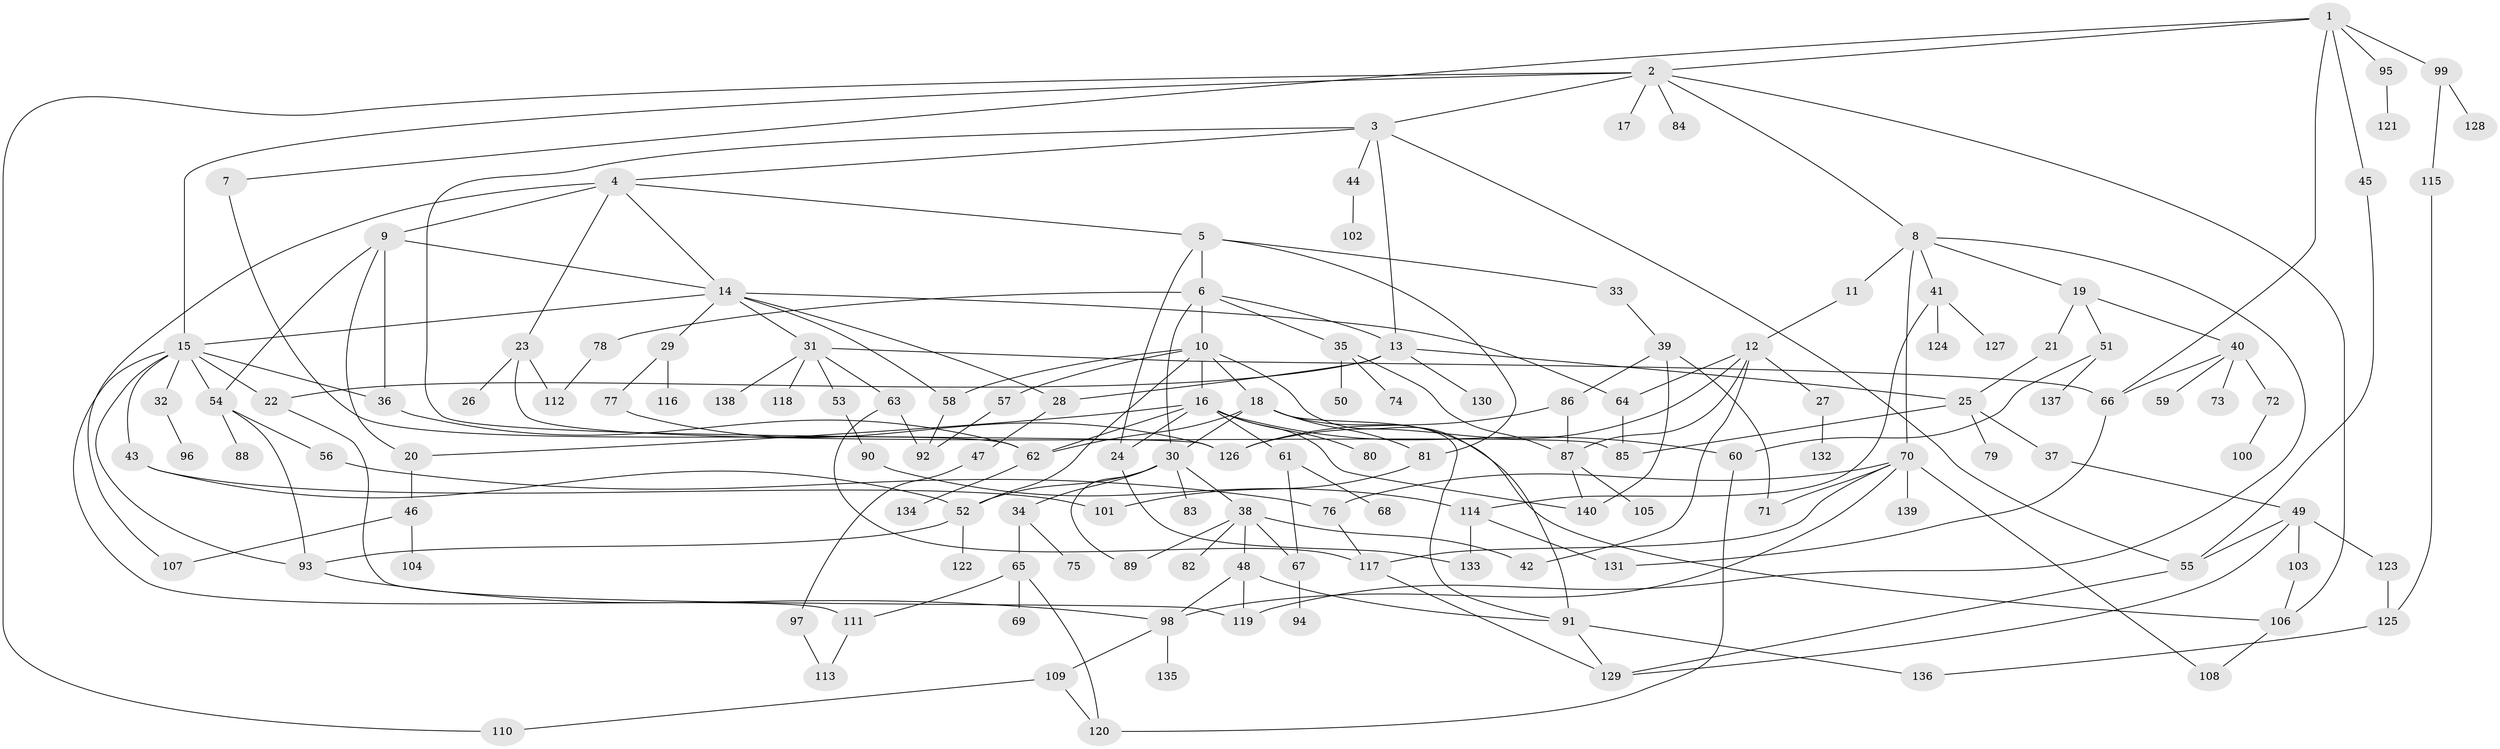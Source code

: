 // coarse degree distribution, {6: 0.08928571428571429, 14: 0.017857142857142856, 10: 0.03571428571428571, 2: 0.19642857142857142, 11: 0.017857142857142856, 5: 0.07142857142857142, 9: 0.017857142857142856, 7: 0.03571428571428571, 3: 0.16071428571428573, 4: 0.26785714285714285, 1: 0.08928571428571429}
// Generated by graph-tools (version 1.1) at 2025/48/03/04/25 22:48:40]
// undirected, 140 vertices, 208 edges
graph export_dot {
  node [color=gray90,style=filled];
  1;
  2;
  3;
  4;
  5;
  6;
  7;
  8;
  9;
  10;
  11;
  12;
  13;
  14;
  15;
  16;
  17;
  18;
  19;
  20;
  21;
  22;
  23;
  24;
  25;
  26;
  27;
  28;
  29;
  30;
  31;
  32;
  33;
  34;
  35;
  36;
  37;
  38;
  39;
  40;
  41;
  42;
  43;
  44;
  45;
  46;
  47;
  48;
  49;
  50;
  51;
  52;
  53;
  54;
  55;
  56;
  57;
  58;
  59;
  60;
  61;
  62;
  63;
  64;
  65;
  66;
  67;
  68;
  69;
  70;
  71;
  72;
  73;
  74;
  75;
  76;
  77;
  78;
  79;
  80;
  81;
  82;
  83;
  84;
  85;
  86;
  87;
  88;
  89;
  90;
  91;
  92;
  93;
  94;
  95;
  96;
  97;
  98;
  99;
  100;
  101;
  102;
  103;
  104;
  105;
  106;
  107;
  108;
  109;
  110;
  111;
  112;
  113;
  114;
  115;
  116;
  117;
  118;
  119;
  120;
  121;
  122;
  123;
  124;
  125;
  126;
  127;
  128;
  129;
  130;
  131;
  132;
  133;
  134;
  135;
  136;
  137;
  138;
  139;
  140;
  1 -- 2;
  1 -- 7;
  1 -- 45;
  1 -- 66;
  1 -- 95;
  1 -- 99;
  2 -- 3;
  2 -- 8;
  2 -- 15;
  2 -- 17;
  2 -- 84;
  2 -- 106;
  2 -- 110;
  3 -- 4;
  3 -- 13;
  3 -- 44;
  3 -- 126;
  3 -- 55;
  4 -- 5;
  4 -- 9;
  4 -- 14;
  4 -- 23;
  4 -- 107;
  5 -- 6;
  5 -- 33;
  5 -- 81;
  5 -- 24;
  6 -- 10;
  6 -- 35;
  6 -- 78;
  6 -- 30;
  6 -- 13;
  7 -- 62;
  8 -- 11;
  8 -- 19;
  8 -- 41;
  8 -- 70;
  8 -- 119;
  9 -- 36;
  9 -- 20;
  9 -- 54;
  9 -- 14;
  10 -- 16;
  10 -- 18;
  10 -- 57;
  10 -- 58;
  10 -- 52;
  10 -- 91;
  11 -- 12;
  12 -- 27;
  12 -- 64;
  12 -- 87;
  12 -- 42;
  12 -- 126;
  13 -- 130;
  13 -- 25;
  13 -- 28;
  13 -- 22;
  14 -- 28;
  14 -- 29;
  14 -- 31;
  14 -- 58;
  14 -- 64;
  14 -- 15;
  15 -- 22;
  15 -- 32;
  15 -- 43;
  15 -- 54;
  15 -- 111;
  15 -- 36;
  15 -- 93;
  16 -- 20;
  16 -- 24;
  16 -- 61;
  16 -- 80;
  16 -- 62;
  16 -- 60;
  16 -- 140;
  18 -- 30;
  18 -- 81;
  18 -- 106;
  18 -- 62;
  18 -- 91;
  19 -- 21;
  19 -- 40;
  19 -- 51;
  20 -- 46;
  21 -- 25;
  22 -- 119;
  23 -- 26;
  23 -- 85;
  23 -- 112;
  24 -- 133;
  25 -- 37;
  25 -- 79;
  25 -- 85;
  27 -- 132;
  28 -- 47;
  29 -- 77;
  29 -- 116;
  30 -- 34;
  30 -- 38;
  30 -- 52;
  30 -- 83;
  30 -- 89;
  31 -- 53;
  31 -- 63;
  31 -- 118;
  31 -- 138;
  31 -- 66;
  32 -- 96;
  33 -- 39;
  34 -- 65;
  34 -- 75;
  35 -- 50;
  35 -- 74;
  35 -- 87;
  36 -- 62;
  37 -- 49;
  38 -- 42;
  38 -- 48;
  38 -- 67;
  38 -- 82;
  38 -- 89;
  39 -- 71;
  39 -- 86;
  39 -- 140;
  40 -- 59;
  40 -- 72;
  40 -- 73;
  40 -- 66;
  41 -- 124;
  41 -- 127;
  41 -- 114;
  43 -- 52;
  43 -- 101;
  44 -- 102;
  45 -- 55;
  46 -- 104;
  46 -- 107;
  47 -- 97;
  48 -- 91;
  48 -- 119;
  48 -- 98;
  49 -- 103;
  49 -- 123;
  49 -- 55;
  49 -- 129;
  51 -- 60;
  51 -- 137;
  52 -- 122;
  52 -- 93;
  53 -- 90;
  54 -- 56;
  54 -- 88;
  54 -- 93;
  55 -- 129;
  56 -- 76;
  57 -- 92;
  58 -- 92;
  60 -- 120;
  61 -- 68;
  61 -- 67;
  62 -- 134;
  63 -- 92;
  63 -- 117;
  64 -- 85;
  65 -- 69;
  65 -- 120;
  65 -- 111;
  66 -- 131;
  67 -- 94;
  70 -- 108;
  70 -- 139;
  70 -- 76;
  70 -- 71;
  70 -- 98;
  70 -- 117;
  72 -- 100;
  76 -- 117;
  77 -- 126;
  78 -- 112;
  81 -- 101;
  86 -- 126;
  86 -- 87;
  87 -- 105;
  87 -- 140;
  90 -- 114;
  91 -- 136;
  91 -- 129;
  93 -- 98;
  95 -- 121;
  97 -- 113;
  98 -- 109;
  98 -- 135;
  99 -- 115;
  99 -- 128;
  103 -- 106;
  106 -- 108;
  109 -- 110;
  109 -- 120;
  111 -- 113;
  114 -- 133;
  114 -- 131;
  115 -- 125;
  117 -- 129;
  123 -- 125;
  125 -- 136;
}
